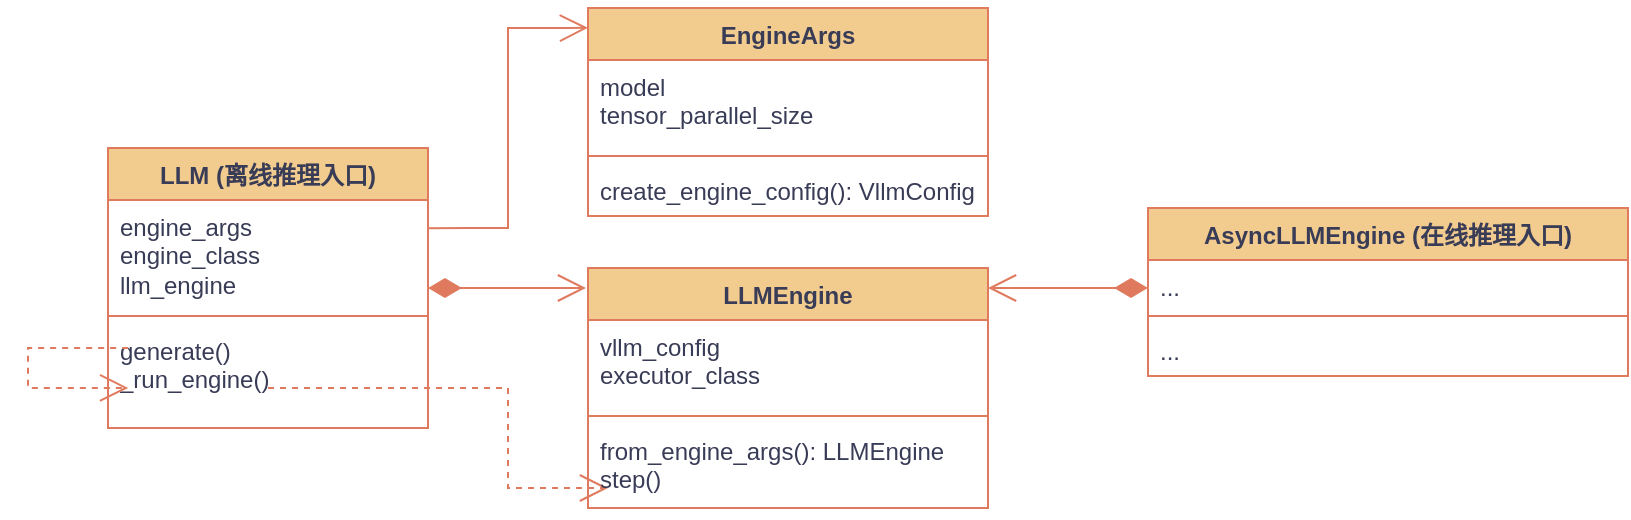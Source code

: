<mxfile version="26.0.4">
  <diagram id="C5RBs43oDa-KdzZeNtuy" name="Page-1">
    <mxGraphModel dx="1388" dy="603" grid="1" gridSize="10" guides="1" tooltips="1" connect="1" arrows="1" fold="1" page="0" pageScale="1" pageWidth="827" pageHeight="1169" math="0" shadow="0">
      <root>
        <mxCell id="WIyWlLk6GJQsqaUBKTNV-0" />
        <mxCell id="WIyWlLk6GJQsqaUBKTNV-1" parent="WIyWlLk6GJQsqaUBKTNV-0" />
        <mxCell id="iAQAGbKD8hb1_LyJeYIg-11" value="LLM (离线推理入口)" style="swimlane;fontStyle=1;align=center;verticalAlign=top;childLayout=stackLayout;horizontal=1;startSize=26;horizontalStack=0;resizeParent=1;resizeParentMax=0;resizeLast=0;collapsible=1;marginBottom=0;whiteSpace=wrap;html=1;labelBackgroundColor=none;fillColor=#F2CC8F;strokeColor=#E07A5F;fontColor=#393C56;" vertex="1" parent="WIyWlLk6GJQsqaUBKTNV-1">
          <mxGeometry x="-200" y="100" width="160" height="140" as="geometry" />
        </mxCell>
        <mxCell id="iAQAGbKD8hb1_LyJeYIg-12" value="&lt;div&gt;engine_args&lt;br&gt;&lt;/div&gt;&lt;div&gt;engine_class&lt;br&gt;&lt;/div&gt;&lt;div&gt;llm_engine&lt;br&gt;&lt;/div&gt;" style="text;strokeColor=none;fillColor=none;align=left;verticalAlign=top;spacingLeft=4;spacingRight=4;overflow=hidden;rotatable=0;points=[[0,0.5],[1,0.5]];portConstraint=eastwest;whiteSpace=wrap;html=1;labelBackgroundColor=none;fontColor=#393C56;" vertex="1" parent="iAQAGbKD8hb1_LyJeYIg-11">
          <mxGeometry y="26" width="160" height="54" as="geometry" />
        </mxCell>
        <mxCell id="iAQAGbKD8hb1_LyJeYIg-13" value="" style="line;strokeWidth=1;fillColor=none;align=left;verticalAlign=middle;spacingTop=-1;spacingLeft=3;spacingRight=3;rotatable=0;labelPosition=right;points=[];portConstraint=eastwest;strokeColor=#E07A5F;labelBackgroundColor=none;fontColor=#393C56;" vertex="1" parent="iAQAGbKD8hb1_LyJeYIg-11">
          <mxGeometry y="80" width="160" height="8" as="geometry" />
        </mxCell>
        <mxCell id="iAQAGbKD8hb1_LyJeYIg-14" value="generate()&lt;div&gt;_run_engine()&lt;br&gt;&lt;/div&gt;" style="text;strokeColor=none;fillColor=none;align=left;verticalAlign=top;spacingLeft=4;spacingRight=4;overflow=hidden;rotatable=0;points=[[0,0.5],[1,0.5]];portConstraint=eastwest;whiteSpace=wrap;html=1;labelBackgroundColor=none;fontColor=#393C56;" vertex="1" parent="iAQAGbKD8hb1_LyJeYIg-11">
          <mxGeometry y="88" width="160" height="52" as="geometry" />
        </mxCell>
        <mxCell id="iAQAGbKD8hb1_LyJeYIg-38" value="&lt;div&gt;&lt;br&gt;&lt;/div&gt;" style="endArrow=open;endSize=12;dashed=1;html=1;rounded=0;strokeColor=#E07A5F;fontColor=#393C56;fillColor=#F2CC8F;entryX=0.063;entryY=0.615;entryDx=0;entryDy=0;entryPerimeter=0;exitX=0.063;exitY=0.231;exitDx=0;exitDy=0;exitPerimeter=0;" edge="1" parent="iAQAGbKD8hb1_LyJeYIg-11" source="iAQAGbKD8hb1_LyJeYIg-14" target="iAQAGbKD8hb1_LyJeYIg-14">
          <mxGeometry width="160" relative="1" as="geometry">
            <mxPoint y="100" as="sourcePoint" />
            <mxPoint x="-10" y="120" as="targetPoint" />
            <Array as="points">
              <mxPoint x="-40" y="100" />
              <mxPoint x="-40" y="120" />
            </Array>
          </mxGeometry>
        </mxCell>
        <mxCell id="iAQAGbKD8hb1_LyJeYIg-39" value="" style="endArrow=open;endSize=12;dashed=1;html=1;rounded=0;strokeColor=#E07A5F;fontColor=#393C56;fillColor=#F2CC8F;" edge="1" parent="iAQAGbKD8hb1_LyJeYIg-11">
          <mxGeometry width="160" relative="1" as="geometry">
            <mxPoint x="80" y="120" as="sourcePoint" />
            <mxPoint x="250" y="170" as="targetPoint" />
            <Array as="points">
              <mxPoint x="200" y="120" />
              <mxPoint x="200" y="170" />
            </Array>
          </mxGeometry>
        </mxCell>
        <mxCell id="iAQAGbKD8hb1_LyJeYIg-19" value="EngineArgs" style="swimlane;fontStyle=1;align=center;verticalAlign=top;childLayout=stackLayout;horizontal=1;startSize=26;horizontalStack=0;resizeParent=1;resizeParentMax=0;resizeLast=0;collapsible=1;marginBottom=0;whiteSpace=wrap;html=1;labelBackgroundColor=none;fillColor=#F2CC8F;strokeColor=#E07A5F;fontColor=#393C56;" vertex="1" parent="WIyWlLk6GJQsqaUBKTNV-1">
          <mxGeometry x="40" y="30" width="200" height="104" as="geometry" />
        </mxCell>
        <mxCell id="iAQAGbKD8hb1_LyJeYIg-20" value="model&lt;div&gt;tensor_parallel_size&lt;/div&gt;" style="text;strokeColor=none;fillColor=none;align=left;verticalAlign=top;spacingLeft=4;spacingRight=4;overflow=hidden;rotatable=0;points=[[0,0.5],[1,0.5]];portConstraint=eastwest;whiteSpace=wrap;html=1;labelBackgroundColor=none;fontColor=#393C56;" vertex="1" parent="iAQAGbKD8hb1_LyJeYIg-19">
          <mxGeometry y="26" width="200" height="44" as="geometry" />
        </mxCell>
        <mxCell id="iAQAGbKD8hb1_LyJeYIg-21" value="" style="line;strokeWidth=1;fillColor=none;align=left;verticalAlign=middle;spacingTop=-1;spacingLeft=3;spacingRight=3;rotatable=0;labelPosition=right;points=[];portConstraint=eastwest;strokeColor=#E07A5F;labelBackgroundColor=none;fontColor=#393C56;" vertex="1" parent="iAQAGbKD8hb1_LyJeYIg-19">
          <mxGeometry y="70" width="200" height="8" as="geometry" />
        </mxCell>
        <mxCell id="iAQAGbKD8hb1_LyJeYIg-22" value="create_engine_config():&amp;nbsp;VllmConfig" style="text;strokeColor=none;fillColor=none;align=left;verticalAlign=top;spacingLeft=4;spacingRight=4;overflow=hidden;rotatable=0;points=[[0,0.5],[1,0.5]];portConstraint=eastwest;whiteSpace=wrap;html=1;labelBackgroundColor=none;fontColor=#393C56;" vertex="1" parent="iAQAGbKD8hb1_LyJeYIg-19">
          <mxGeometry y="78" width="200" height="26" as="geometry" />
        </mxCell>
        <mxCell id="iAQAGbKD8hb1_LyJeYIg-25" value="" style="endArrow=open;endFill=1;endSize=12;html=1;rounded=0;strokeColor=#E07A5F;fontColor=#393C56;fillColor=#F2CC8F;entryX=0;entryY=0.095;entryDx=0;entryDy=0;entryPerimeter=0;exitX=0.999;exitY=0.261;exitDx=0;exitDy=0;exitPerimeter=0;" edge="1" parent="WIyWlLk6GJQsqaUBKTNV-1" source="iAQAGbKD8hb1_LyJeYIg-12" target="iAQAGbKD8hb1_LyJeYIg-19">
          <mxGeometry width="160" relative="1" as="geometry">
            <mxPoint x="-30" y="150" as="sourcePoint" />
            <mxPoint x="40.32" y="69.996" as="targetPoint" />
            <Array as="points">
              <mxPoint x="-20" y="140" />
              <mxPoint y="140" />
              <mxPoint y="50" />
              <mxPoint y="40" />
              <mxPoint x="20" y="40" />
              <mxPoint x="30" y="40" />
            </Array>
          </mxGeometry>
        </mxCell>
        <mxCell id="iAQAGbKD8hb1_LyJeYIg-26" value="LLMEngine" style="swimlane;fontStyle=1;align=center;verticalAlign=top;childLayout=stackLayout;horizontal=1;startSize=26;horizontalStack=0;resizeParent=1;resizeParentMax=0;resizeLast=0;collapsible=1;marginBottom=0;whiteSpace=wrap;html=1;labelBackgroundColor=none;fillColor=#F2CC8F;strokeColor=#E07A5F;fontColor=#393C56;" vertex="1" parent="WIyWlLk6GJQsqaUBKTNV-1">
          <mxGeometry x="40" y="160" width="200" height="120" as="geometry" />
        </mxCell>
        <mxCell id="iAQAGbKD8hb1_LyJeYIg-27" value="vllm_config&lt;div&gt;executor_class&lt;/div&gt;" style="text;strokeColor=none;fillColor=none;align=left;verticalAlign=top;spacingLeft=4;spacingRight=4;overflow=hidden;rotatable=0;points=[[0,0.5],[1,0.5]];portConstraint=eastwest;whiteSpace=wrap;html=1;labelBackgroundColor=none;fontColor=#393C56;" vertex="1" parent="iAQAGbKD8hb1_LyJeYIg-26">
          <mxGeometry y="26" width="200" height="44" as="geometry" />
        </mxCell>
        <mxCell id="iAQAGbKD8hb1_LyJeYIg-28" value="" style="line;strokeWidth=1;fillColor=none;align=left;verticalAlign=middle;spacingTop=-1;spacingLeft=3;spacingRight=3;rotatable=0;labelPosition=right;points=[];portConstraint=eastwest;strokeColor=#E07A5F;labelBackgroundColor=none;fontColor=#393C56;" vertex="1" parent="iAQAGbKD8hb1_LyJeYIg-26">
          <mxGeometry y="70" width="200" height="8" as="geometry" />
        </mxCell>
        <mxCell id="iAQAGbKD8hb1_LyJeYIg-29" value="from_engine_args():&amp;nbsp;LLMEngine&lt;div&gt;step()&lt;br&gt;&lt;/div&gt;" style="text;strokeColor=none;fillColor=none;align=left;verticalAlign=top;spacingLeft=4;spacingRight=4;overflow=hidden;rotatable=0;points=[[0,0.5],[1,0.5]];portConstraint=eastwest;whiteSpace=wrap;html=1;labelBackgroundColor=none;fontColor=#393C56;" vertex="1" parent="iAQAGbKD8hb1_LyJeYIg-26">
          <mxGeometry y="78" width="200" height="42" as="geometry" />
        </mxCell>
        <mxCell id="iAQAGbKD8hb1_LyJeYIg-31" value="" style="endArrow=open;html=1;endSize=12;startArrow=diamondThin;startSize=14;startFill=1;edgeStyle=orthogonalEdgeStyle;align=left;verticalAlign=bottom;rounded=0;strokeColor=#E07A5F;fontColor=#393C56;fillColor=#F2CC8F;" edge="1" parent="WIyWlLk6GJQsqaUBKTNV-1">
          <mxGeometry x="-1" y="-81" relative="1" as="geometry">
            <mxPoint x="-40" y="170" as="sourcePoint" />
            <mxPoint x="39" y="170" as="targetPoint" />
            <Array as="points">
              <mxPoint x="-40" y="170" />
            </Array>
            <mxPoint x="-80" y="-71" as="offset" />
          </mxGeometry>
        </mxCell>
        <mxCell id="iAQAGbKD8hb1_LyJeYIg-32" value="AsyncLLMEngine&amp;nbsp;(在线推理入口)" style="swimlane;fontStyle=1;align=center;verticalAlign=top;childLayout=stackLayout;horizontal=1;startSize=26;horizontalStack=0;resizeParent=1;resizeParentMax=0;resizeLast=0;collapsible=1;marginBottom=0;whiteSpace=wrap;html=1;labelBackgroundColor=none;fillColor=#F2CC8F;strokeColor=#E07A5F;fontColor=#393C56;" vertex="1" parent="WIyWlLk6GJQsqaUBKTNV-1">
          <mxGeometry x="320" y="130" width="240" height="84" as="geometry">
            <mxRectangle x="280" y="120" width="220" height="30" as="alternateBounds" />
          </mxGeometry>
        </mxCell>
        <mxCell id="iAQAGbKD8hb1_LyJeYIg-33" value="..." style="text;strokeColor=none;fillColor=none;align=left;verticalAlign=top;spacingLeft=4;spacingRight=4;overflow=hidden;rotatable=0;points=[[0,0.5],[1,0.5]];portConstraint=eastwest;whiteSpace=wrap;html=1;labelBackgroundColor=none;fontColor=#393C56;" vertex="1" parent="iAQAGbKD8hb1_LyJeYIg-32">
          <mxGeometry y="26" width="240" height="24" as="geometry" />
        </mxCell>
        <mxCell id="iAQAGbKD8hb1_LyJeYIg-34" value="" style="line;strokeWidth=1;fillColor=none;align=left;verticalAlign=middle;spacingTop=-1;spacingLeft=3;spacingRight=3;rotatable=0;labelPosition=right;points=[];portConstraint=eastwest;strokeColor=#E07A5F;labelBackgroundColor=none;fontColor=#393C56;" vertex="1" parent="iAQAGbKD8hb1_LyJeYIg-32">
          <mxGeometry y="50" width="240" height="8" as="geometry" />
        </mxCell>
        <mxCell id="iAQAGbKD8hb1_LyJeYIg-35" value="..." style="text;strokeColor=none;fillColor=none;align=left;verticalAlign=top;spacingLeft=4;spacingRight=4;overflow=hidden;rotatable=0;points=[[0,0.5],[1,0.5]];portConstraint=eastwest;whiteSpace=wrap;html=1;labelBackgroundColor=none;fontColor=#393C56;" vertex="1" parent="iAQAGbKD8hb1_LyJeYIg-32">
          <mxGeometry y="58" width="240" height="26" as="geometry" />
        </mxCell>
        <mxCell id="iAQAGbKD8hb1_LyJeYIg-36" value="" style="endArrow=open;html=1;endSize=12;startArrow=diamondThin;startSize=14;startFill=1;edgeStyle=orthogonalEdgeStyle;align=left;verticalAlign=bottom;rounded=0;strokeColor=#E07A5F;fontColor=#393C56;fillColor=#F2CC8F;" edge="1" parent="WIyWlLk6GJQsqaUBKTNV-1">
          <mxGeometry x="-1" y="-81" relative="1" as="geometry">
            <mxPoint x="320" y="170" as="sourcePoint" />
            <mxPoint x="240" y="170" as="targetPoint" />
            <Array as="points">
              <mxPoint x="320" y="170" />
            </Array>
            <mxPoint x="-80" y="-71" as="offset" />
          </mxGeometry>
        </mxCell>
      </root>
    </mxGraphModel>
  </diagram>
</mxfile>
